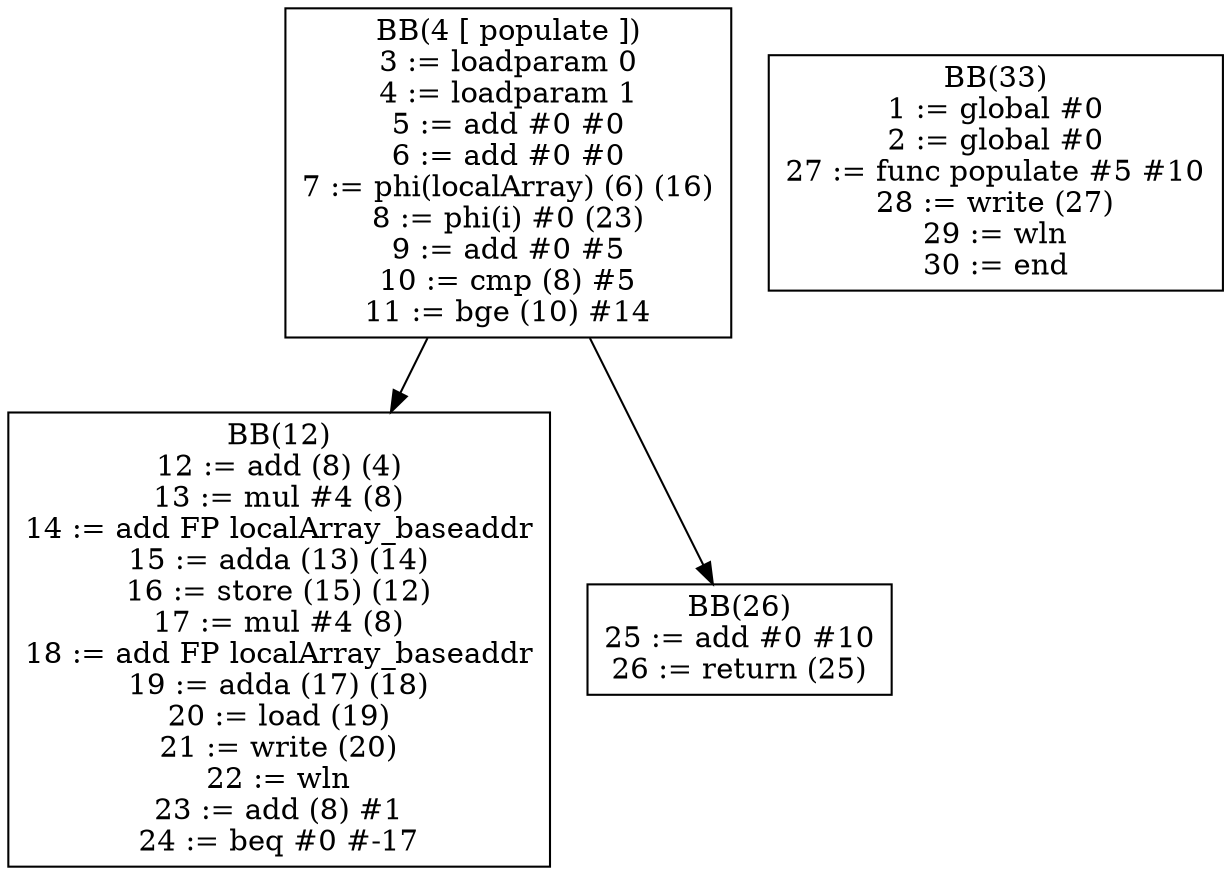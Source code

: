 digraph dom {
BB4[shape = box, label = "BB(4 [ populate ])\n" + "3 := loadparam 0\n" + "4 := loadparam 1\n" + "5 := add #0 #0\n" + "6 := add #0 #0\n" + "7 := phi(localArray) (6) (16)\n" + "8 := phi(i) #0 (23)\n" + "9 := add #0 #5\n" + "10 := cmp (8) #5\n" + "11 := bge (10) #14\n"];
BB12[shape = box, label = "BB(12)\n" + "12 := add (8) (4)\n" + "13 := mul #4 (8)\n" + "14 := add FP localArray_baseaddr\n" + "15 := adda (13) (14)\n" + "16 := store (15) (12)\n" + "17 := mul #4 (8)\n" + "18 := add FP localArray_baseaddr\n" + "19 := adda (17) (18)\n" + "20 := load (19)\n" + "21 := write (20)\n" + "22 := wln\n" + "23 := add (8) #1\n" + "24 := beq #0 #-17\n"];
BB26[shape = box, label = "BB(26)\n" + "25 := add #0 #10\n" + "26 := return (25)\n"];
BB4 -> BB12;
BB4 -> BB26;
BB33[shape = box, label = "BB(33)\n" + "1 := global #0\n" + "2 := global #0\n" + "27 := func populate #5 #10\n" + "28 := write (27)\n" + "29 := wln\n" + "30 := end\n"];
}

